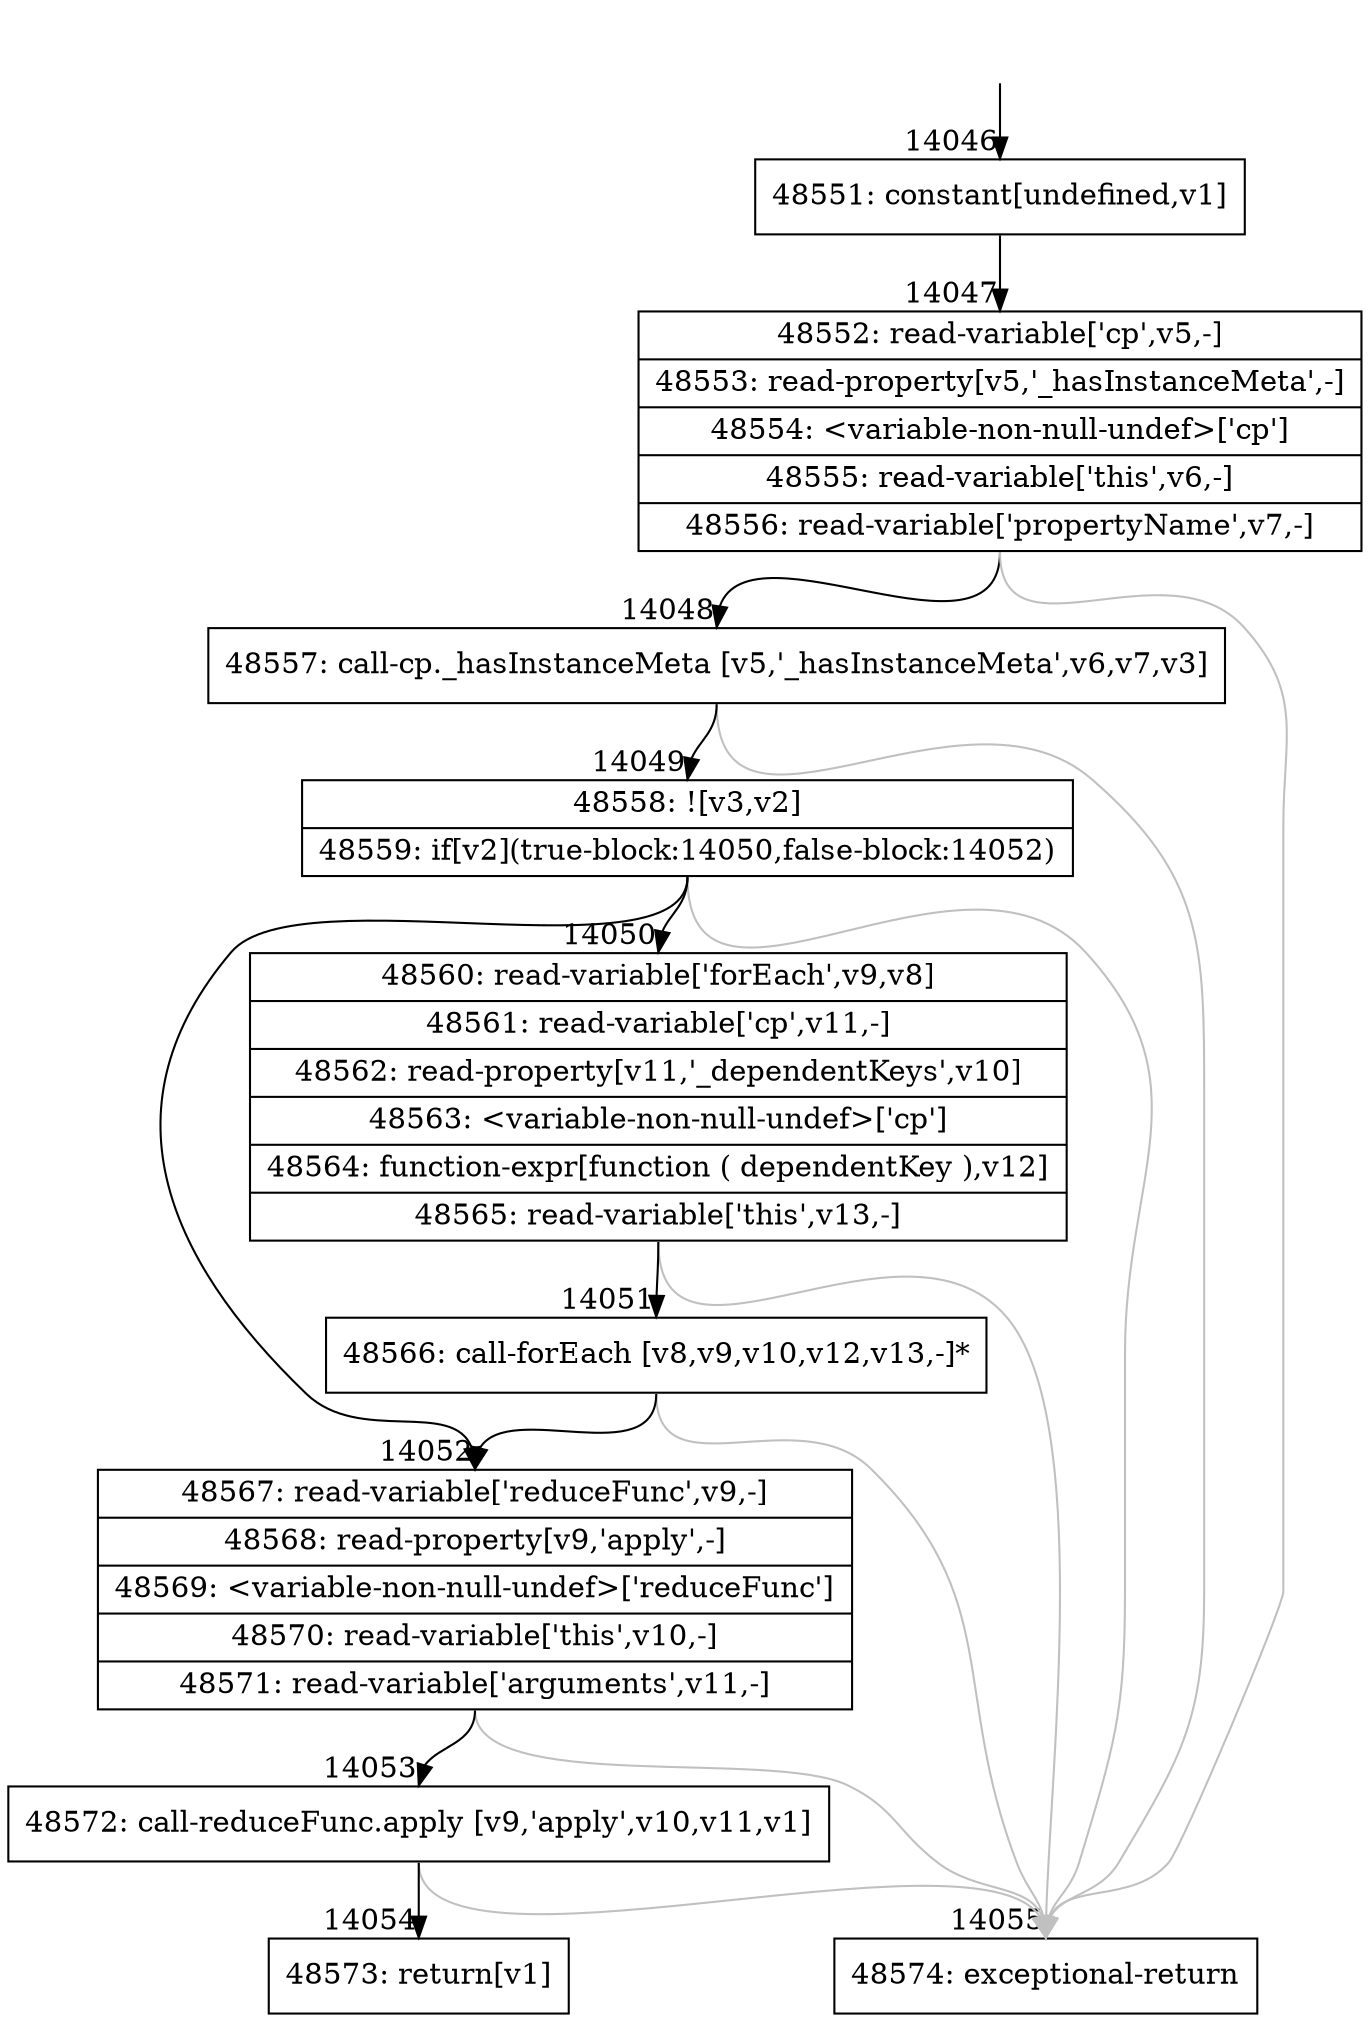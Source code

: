 digraph {
rankdir="TD"
BB_entry1160[shape=none,label=""];
BB_entry1160 -> BB14046 [tailport=s, headport=n, headlabel="    14046"]
BB14046 [shape=record label="{48551: constant[undefined,v1]}" ] 
BB14046 -> BB14047 [tailport=s, headport=n, headlabel="      14047"]
BB14047 [shape=record label="{48552: read-variable['cp',v5,-]|48553: read-property[v5,'_hasInstanceMeta',-]|48554: \<variable-non-null-undef\>['cp']|48555: read-variable['this',v6,-]|48556: read-variable['propertyName',v7,-]}" ] 
BB14047 -> BB14048 [tailport=s, headport=n, headlabel="      14048"]
BB14047 -> BB14055 [tailport=s, headport=n, color=gray, headlabel="      14055"]
BB14048 [shape=record label="{48557: call-cp._hasInstanceMeta [v5,'_hasInstanceMeta',v6,v7,v3]}" ] 
BB14048 -> BB14049 [tailport=s, headport=n, headlabel="      14049"]
BB14048 -> BB14055 [tailport=s, headport=n, color=gray]
BB14049 [shape=record label="{48558: ![v3,v2]|48559: if[v2](true-block:14050,false-block:14052)}" ] 
BB14049 -> BB14050 [tailport=s, headport=n, headlabel="      14050"]
BB14049 -> BB14052 [tailport=s, headport=n, headlabel="      14052"]
BB14049 -> BB14055 [tailport=s, headport=n, color=gray]
BB14050 [shape=record label="{48560: read-variable['forEach',v9,v8]|48561: read-variable['cp',v11,-]|48562: read-property[v11,'_dependentKeys',v10]|48563: \<variable-non-null-undef\>['cp']|48564: function-expr[function ( dependentKey ),v12]|48565: read-variable['this',v13,-]}" ] 
BB14050 -> BB14051 [tailport=s, headport=n, headlabel="      14051"]
BB14050 -> BB14055 [tailport=s, headport=n, color=gray]
BB14051 [shape=record label="{48566: call-forEach [v8,v9,v10,v12,v13,-]*}" ] 
BB14051 -> BB14052 [tailport=s, headport=n]
BB14051 -> BB14055 [tailport=s, headport=n, color=gray]
BB14052 [shape=record label="{48567: read-variable['reduceFunc',v9,-]|48568: read-property[v9,'apply',-]|48569: \<variable-non-null-undef\>['reduceFunc']|48570: read-variable['this',v10,-]|48571: read-variable['arguments',v11,-]}" ] 
BB14052 -> BB14053 [tailport=s, headport=n, headlabel="      14053"]
BB14052 -> BB14055 [tailport=s, headport=n, color=gray]
BB14053 [shape=record label="{48572: call-reduceFunc.apply [v9,'apply',v10,v11,v1]}" ] 
BB14053 -> BB14054 [tailport=s, headport=n, headlabel="      14054"]
BB14053 -> BB14055 [tailport=s, headport=n, color=gray]
BB14054 [shape=record label="{48573: return[v1]}" ] 
BB14055 [shape=record label="{48574: exceptional-return}" ] 
//#$~ 26013
}
